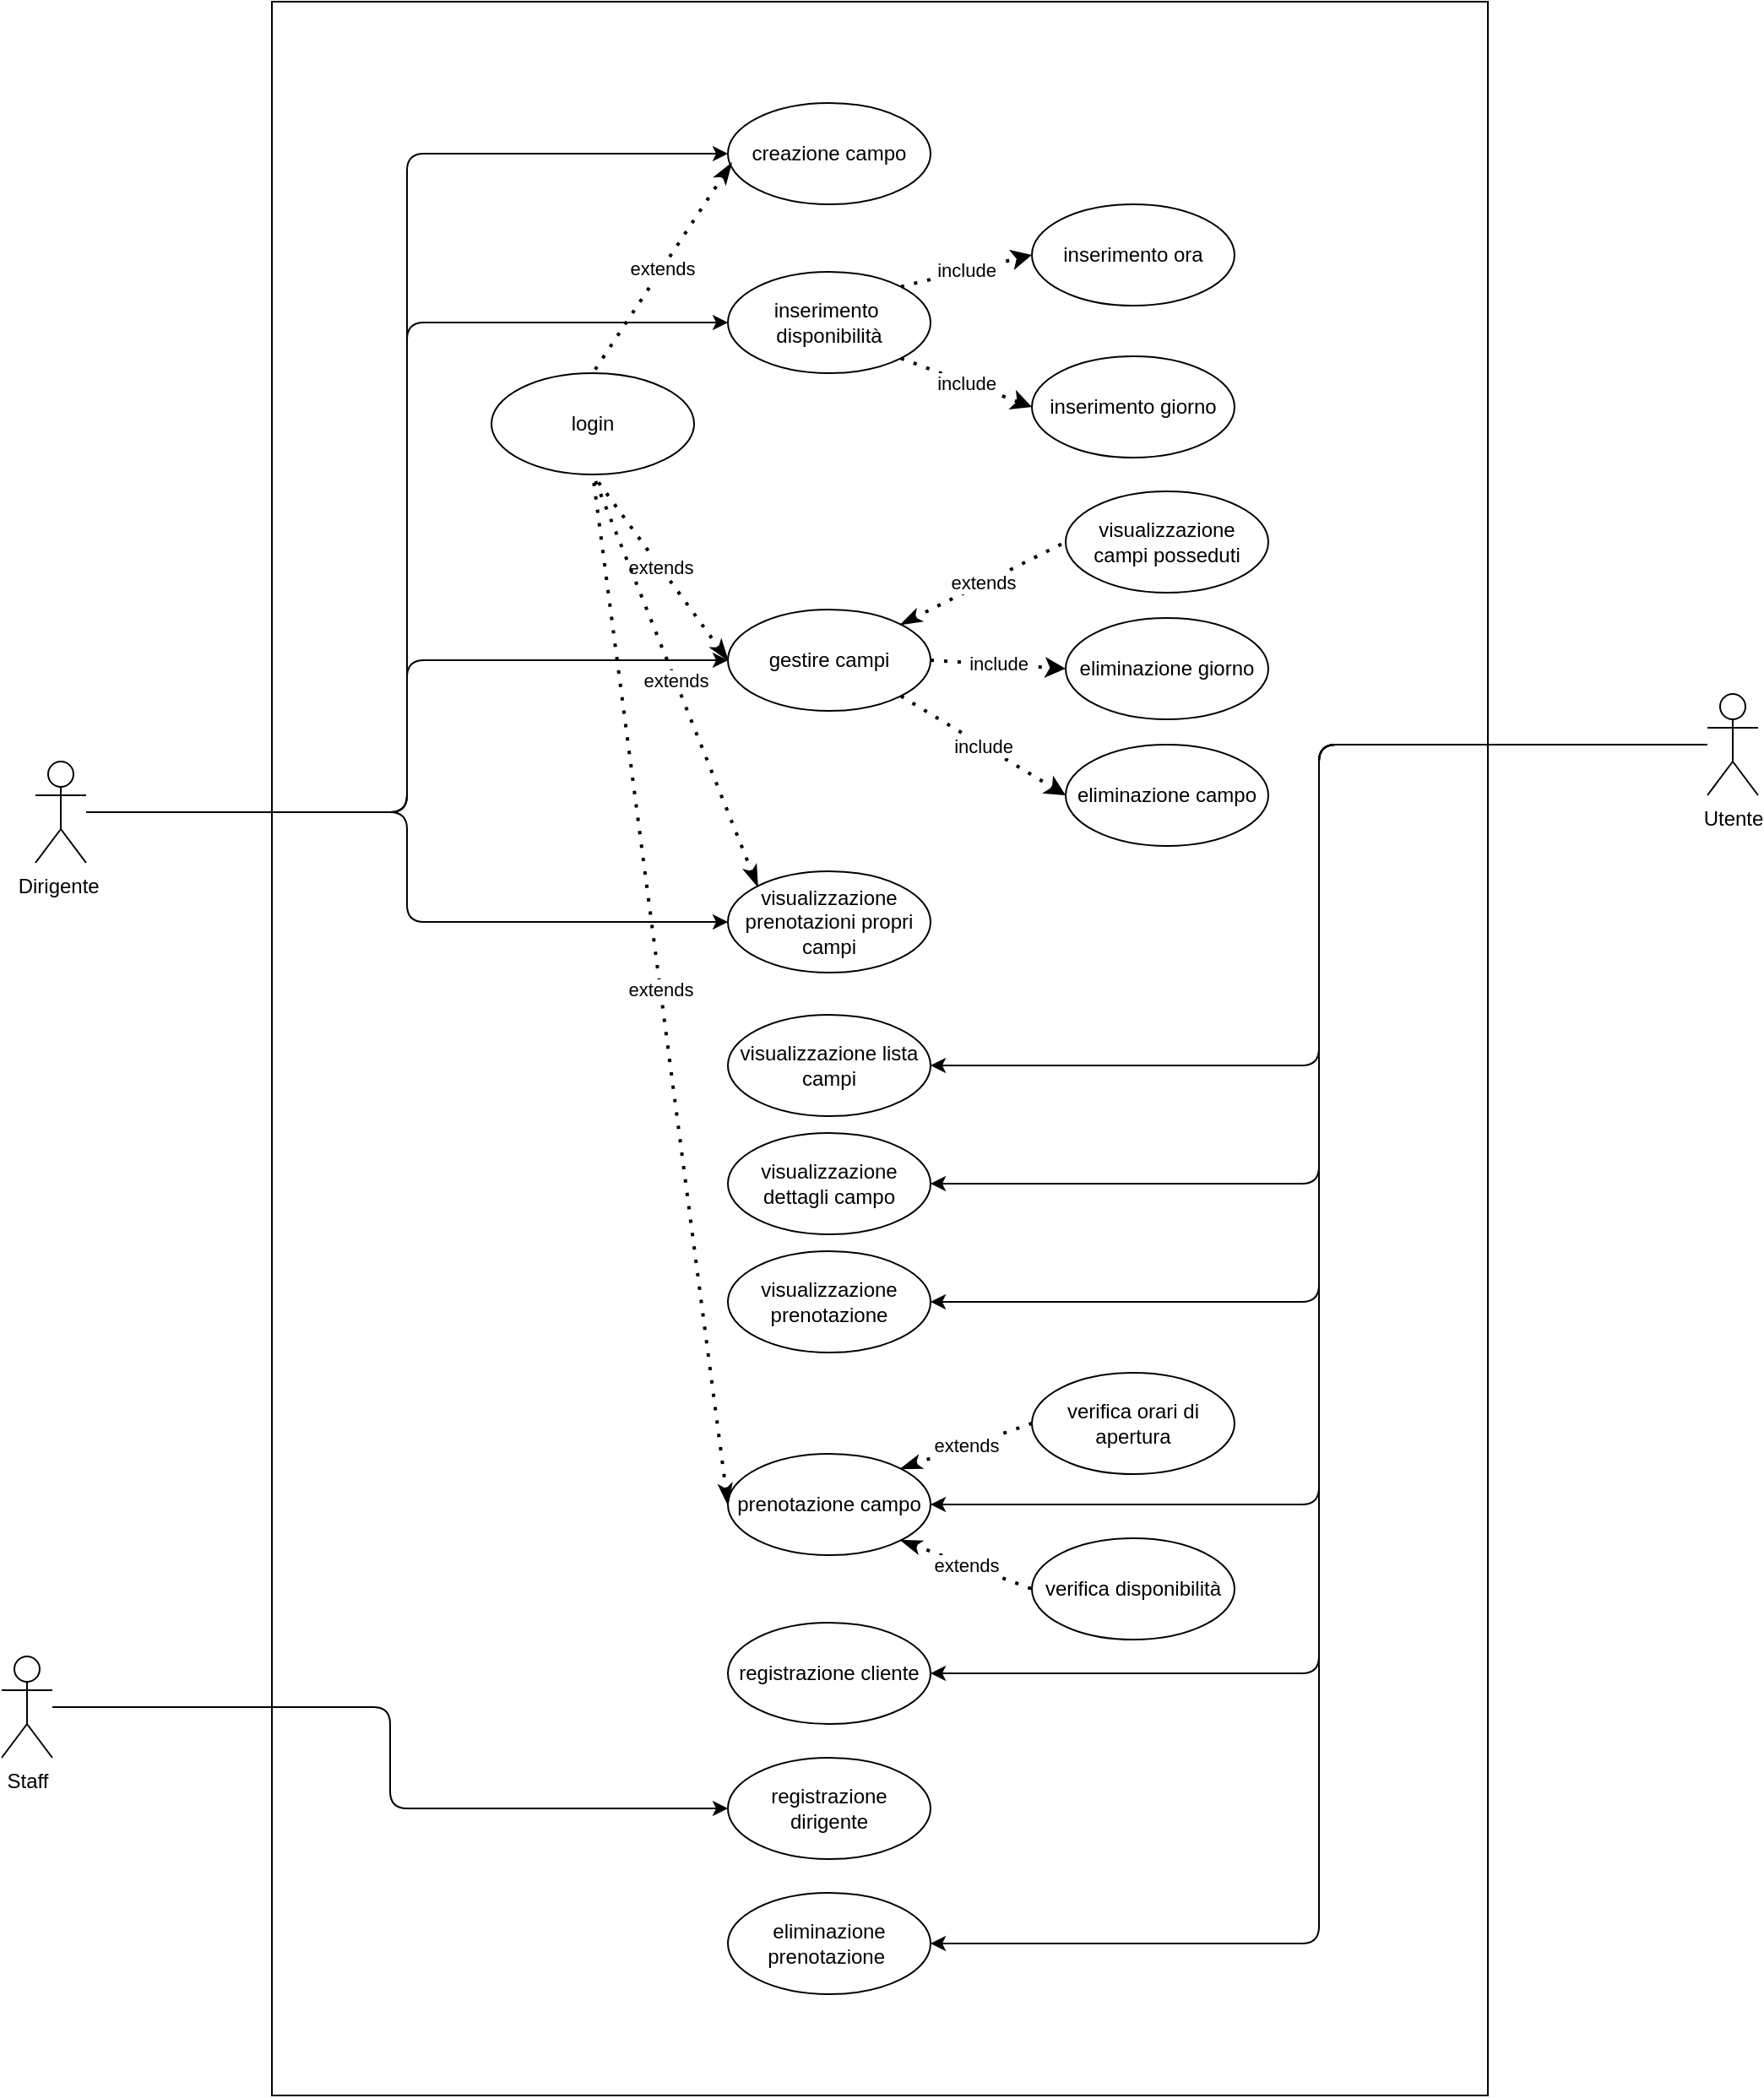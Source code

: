<mxfile version="17.4.3" type="github"><diagram id="a1Wmgg-ZGN6vvbAoqb3c" name="Page-1"><mxGraphModel dx="1577" dy="927" grid="1" gridSize="10" guides="1" tooltips="1" connect="1" arrows="1" fold="1" page="1" pageScale="1" pageWidth="1169" pageHeight="1654" math="0" shadow="0"><root><mxCell id="0"/><mxCell id="1" parent="0"/><mxCell id="77otiqEumh42gVFIYEcG-1" value="" style="rounded=0;whiteSpace=wrap;html=1;" vertex="1" parent="1"><mxGeometry x="240" y="50" width="720" height="1240" as="geometry"/></mxCell><mxCell id="77otiqEumh42gVFIYEcG-2" value="creazione campo" style="ellipse;whiteSpace=wrap;html=1;" vertex="1" parent="1"><mxGeometry x="510" y="110" width="120" height="60" as="geometry"/></mxCell><mxCell id="77otiqEumh42gVFIYEcG-3" value="inserimento ora" style="ellipse;whiteSpace=wrap;html=1;" vertex="1" parent="1"><mxGeometry x="690" y="170" width="120" height="60" as="geometry"/></mxCell><mxCell id="77otiqEumh42gVFIYEcG-4" value="inserimento giorno" style="ellipse;whiteSpace=wrap;html=1;" vertex="1" parent="1"><mxGeometry x="690" y="260" width="120" height="60" as="geometry"/></mxCell><mxCell id="77otiqEumh42gVFIYEcG-5" value="inserimento&amp;nbsp; disponibilità" style="ellipse;whiteSpace=wrap;html=1;" vertex="1" parent="1"><mxGeometry x="510" y="210" width="120" height="60" as="geometry"/></mxCell><mxCell id="77otiqEumh42gVFIYEcG-6" value="include" style="endArrow=classic;dashed=1;html=1;dashPattern=1 3;strokeWidth=2;rounded=0;exitX=1;exitY=1;exitDx=0;exitDy=0;entryX=0;entryY=0.5;entryDx=0;entryDy=0;endFill=1;" edge="1" parent="1" source="77otiqEumh42gVFIYEcG-5" target="77otiqEumh42gVFIYEcG-4"><mxGeometry width="50" height="50" relative="1" as="geometry"><mxPoint x="520" y="350" as="sourcePoint"/><mxPoint x="570" y="300" as="targetPoint"/></mxGeometry></mxCell><mxCell id="77otiqEumh42gVFIYEcG-7" value="include" style="endArrow=classic;dashed=1;html=1;dashPattern=1 3;strokeWidth=2;rounded=0;exitX=1;exitY=0;exitDx=0;exitDy=0;entryX=0;entryY=0.5;entryDx=0;entryDy=0;endFill=1;" edge="1" parent="1" source="77otiqEumh42gVFIYEcG-5" target="77otiqEumh42gVFIYEcG-3"><mxGeometry width="50" height="50" relative="1" as="geometry"><mxPoint x="612.426" y="271.213" as="sourcePoint"/><mxPoint x="700" y="300" as="targetPoint"/></mxGeometry></mxCell><mxCell id="77otiqEumh42gVFIYEcG-8" value="gestire&amp;nbsp;campi" style="ellipse;whiteSpace=wrap;html=1;" vertex="1" parent="1"><mxGeometry x="510" y="410" width="120" height="60" as="geometry"/></mxCell><mxCell id="77otiqEumh42gVFIYEcG-9" value="visualizzazione&lt;br&gt;campi posseduti" style="ellipse;whiteSpace=wrap;html=1;" vertex="1" parent="1"><mxGeometry x="710" y="340" width="120" height="60" as="geometry"/></mxCell><mxCell id="77otiqEumh42gVFIYEcG-10" value="extends" style="endArrow=none;dashed=1;html=1;dashPattern=1 3;strokeWidth=2;rounded=0;exitX=1;exitY=0;exitDx=0;exitDy=0;entryX=0;entryY=0.5;entryDx=0;entryDy=0;endFill=0;startArrow=classicThin;startFill=1;" edge="1" parent="1" source="77otiqEumh42gVFIYEcG-8" target="77otiqEumh42gVFIYEcG-9"><mxGeometry width="50" height="50" relative="1" as="geometry"><mxPoint x="622.426" y="271.213" as="sourcePoint"/><mxPoint x="700" y="300" as="targetPoint"/></mxGeometry></mxCell><mxCell id="77otiqEumh42gVFIYEcG-11" value="eliminazione campo" style="ellipse;whiteSpace=wrap;html=1;" vertex="1" parent="1"><mxGeometry x="710" y="490" width="120" height="60" as="geometry"/></mxCell><mxCell id="77otiqEumh42gVFIYEcG-12" value="eliminazione giorno" style="ellipse;whiteSpace=wrap;html=1;" vertex="1" parent="1"><mxGeometry x="710" y="415" width="120" height="60" as="geometry"/></mxCell><mxCell id="77otiqEumh42gVFIYEcG-15" value="include" style="endArrow=classic;dashed=1;html=1;dashPattern=1 3;strokeWidth=2;rounded=0;exitX=1;exitY=0.5;exitDx=0;exitDy=0;entryX=0;entryY=0.5;entryDx=0;entryDy=0;endFill=1;" edge="1" parent="1" source="77otiqEumh42gVFIYEcG-8" target="77otiqEumh42gVFIYEcG-12"><mxGeometry width="50" height="50" relative="1" as="geometry"><mxPoint x="632.426" y="440.003" as="sourcePoint"/><mxPoint x="710" y="468.79" as="targetPoint"/></mxGeometry></mxCell><mxCell id="77otiqEumh42gVFIYEcG-17" value="include" style="endArrow=classic;dashed=1;html=1;dashPattern=1 3;strokeWidth=2;rounded=0;exitX=1;exitY=1;exitDx=0;exitDy=0;entryX=0;entryY=0.5;entryDx=0;entryDy=0;endFill=1;" edge="1" parent="1" source="77otiqEumh42gVFIYEcG-8" target="77otiqEumh42gVFIYEcG-11"><mxGeometry width="50" height="50" relative="1" as="geometry"><mxPoint x="640" y="450" as="sourcePoint"/><mxPoint x="720" y="455" as="targetPoint"/></mxGeometry></mxCell><mxCell id="77otiqEumh42gVFIYEcG-18" value="visualizzazione&lt;br&gt;prenotazioni propri campi" style="ellipse;whiteSpace=wrap;html=1;" vertex="1" parent="1"><mxGeometry x="510" y="565" width="120" height="60" as="geometry"/></mxCell><mxCell id="77otiqEumh42gVFIYEcG-19" value="visualizzazione lista campi" style="ellipse;whiteSpace=wrap;html=1;" vertex="1" parent="1"><mxGeometry x="510" y="650" width="120" height="60" as="geometry"/></mxCell><mxCell id="77otiqEumh42gVFIYEcG-20" value="visualizzazione dettagli campo" style="ellipse;whiteSpace=wrap;html=1;" vertex="1" parent="1"><mxGeometry x="510" y="720" width="120" height="60" as="geometry"/></mxCell><mxCell id="77otiqEumh42gVFIYEcG-21" value="prenotazione campo" style="ellipse;whiteSpace=wrap;html=1;" vertex="1" parent="1"><mxGeometry x="510" y="910" width="120" height="60" as="geometry"/></mxCell><mxCell id="77otiqEumh42gVFIYEcG-22" value="verifica orari di apertura" style="ellipse;whiteSpace=wrap;html=1;" vertex="1" parent="1"><mxGeometry x="690" y="862" width="120" height="60" as="geometry"/></mxCell><mxCell id="77otiqEumh42gVFIYEcG-23" value="verifica disponibilità" style="ellipse;whiteSpace=wrap;html=1;" vertex="1" parent="1"><mxGeometry x="690" y="960" width="120" height="60" as="geometry"/></mxCell><mxCell id="77otiqEumh42gVFIYEcG-24" value="extends" style="endArrow=none;dashed=1;html=1;dashPattern=1 3;strokeWidth=2;rounded=0;exitX=1;exitY=0;exitDx=0;exitDy=0;entryX=0;entryY=0.5;entryDx=0;entryDy=0;endFill=0;startArrow=classicThin;startFill=1;" edge="1" parent="1" source="77otiqEumh42gVFIYEcG-21" target="77otiqEumh42gVFIYEcG-22"><mxGeometry width="50" height="50" relative="1" as="geometry"><mxPoint x="679.996" y="839.997" as="sourcePoint"/><mxPoint x="777.57" y="791.21" as="targetPoint"/></mxGeometry></mxCell><mxCell id="77otiqEumh42gVFIYEcG-25" value="extends" style="endArrow=none;dashed=1;html=1;dashPattern=1 3;strokeWidth=2;rounded=0;exitX=1;exitY=1;exitDx=0;exitDy=0;entryX=0;entryY=0.5;entryDx=0;entryDy=0;endFill=0;startArrow=classicThin;startFill=1;" edge="1" parent="1" source="77otiqEumh42gVFIYEcG-21" target="77otiqEumh42gVFIYEcG-23"><mxGeometry width="50" height="50" relative="1" as="geometry"><mxPoint x="632.426" y="438.787" as="sourcePoint"/><mxPoint x="730" y="390" as="targetPoint"/></mxGeometry></mxCell><mxCell id="77otiqEumh42gVFIYEcG-26" value="login" style="ellipse;whiteSpace=wrap;html=1;" vertex="1" parent="1"><mxGeometry x="370" y="270" width="120" height="60" as="geometry"/></mxCell><mxCell id="77otiqEumh42gVFIYEcG-27" value="extends" style="endArrow=none;dashed=1;html=1;dashPattern=1 3;strokeWidth=2;rounded=0;exitX=0.017;exitY=0.597;exitDx=0;exitDy=0;endFill=0;startArrow=classicThin;startFill=1;entryX=0.5;entryY=0;entryDx=0;entryDy=0;exitPerimeter=0;" edge="1" parent="1" source="77otiqEumh42gVFIYEcG-2" target="77otiqEumh42gVFIYEcG-26"><mxGeometry width="50" height="50" relative="1" as="geometry"><mxPoint x="622.426" y="428.787" as="sourcePoint"/><mxPoint x="720.0" y="380" as="targetPoint"/></mxGeometry></mxCell><mxCell id="77otiqEumh42gVFIYEcG-28" value="extends" style="endArrow=none;dashed=1;html=1;dashPattern=1 3;strokeWidth=2;rounded=0;exitX=0;exitY=0.5;exitDx=0;exitDy=0;endFill=0;startArrow=classicThin;startFill=1;entryX=0.5;entryY=1;entryDx=0;entryDy=0;" edge="1" parent="1" source="77otiqEumh42gVFIYEcG-8" target="77otiqEumh42gVFIYEcG-26"><mxGeometry width="50" height="50" relative="1" as="geometry"><mxPoint x="522.04" y="155.82" as="sourcePoint"/><mxPoint x="440" y="280" as="targetPoint"/></mxGeometry></mxCell><mxCell id="77otiqEumh42gVFIYEcG-30" value="extends" style="endArrow=none;dashed=1;html=1;dashPattern=1 3;strokeWidth=2;rounded=0;exitX=0;exitY=0;exitDx=0;exitDy=0;endFill=0;startArrow=classicThin;startFill=1;entryX=0.5;entryY=1;entryDx=0;entryDy=0;" edge="1" parent="1" source="77otiqEumh42gVFIYEcG-18" target="77otiqEumh42gVFIYEcG-26"><mxGeometry width="50" height="50" relative="1" as="geometry"><mxPoint x="530.0" y="460" as="sourcePoint"/><mxPoint x="450" y="350" as="targetPoint"/></mxGeometry></mxCell><mxCell id="77otiqEumh42gVFIYEcG-31" value="extends" style="endArrow=none;dashed=1;html=1;dashPattern=1 3;strokeWidth=2;rounded=0;exitX=0;exitY=0.5;exitDx=0;exitDy=0;endFill=0;startArrow=classicThin;startFill=1;entryX=0.5;entryY=1;entryDx=0;entryDy=0;" edge="1" parent="1" source="77otiqEumh42gVFIYEcG-21" target="77otiqEumh42gVFIYEcG-26"><mxGeometry width="50" height="50" relative="1" as="geometry"><mxPoint x="540.0" y="470" as="sourcePoint"/><mxPoint x="460" y="360" as="targetPoint"/></mxGeometry></mxCell><mxCell id="77otiqEumh42gVFIYEcG-32" value="registrazione cliente" style="ellipse;whiteSpace=wrap;html=1;" vertex="1" parent="1"><mxGeometry x="510" y="1010" width="120" height="60" as="geometry"/></mxCell><mxCell id="77otiqEumh42gVFIYEcG-34" value="registrazione dirigente" style="ellipse;whiteSpace=wrap;html=1;" vertex="1" parent="1"><mxGeometry x="510" y="1090" width="120" height="60" as="geometry"/></mxCell><mxCell id="77otiqEumh42gVFIYEcG-38" style="edgeStyle=orthogonalEdgeStyle;rounded=1;orthogonalLoop=1;jettySize=auto;html=1;startArrow=none;startFill=0;endArrow=classic;endFill=1;entryX=0;entryY=0.5;entryDx=0;entryDy=0;" edge="1" parent="1" source="77otiqEumh42gVFIYEcG-35" target="77otiqEumh42gVFIYEcG-2"><mxGeometry relative="1" as="geometry"><mxPoint x="280" y="706.667" as="targetPoint"/></mxGeometry></mxCell><mxCell id="77otiqEumh42gVFIYEcG-39" style="edgeStyle=orthogonalEdgeStyle;rounded=1;orthogonalLoop=1;jettySize=auto;html=1;entryX=0;entryY=0.5;entryDx=0;entryDy=0;startArrow=none;startFill=0;endArrow=classic;endFill=1;" edge="1" parent="1" source="77otiqEumh42gVFIYEcG-35" target="77otiqEumh42gVFIYEcG-5"><mxGeometry relative="1" as="geometry"/></mxCell><mxCell id="77otiqEumh42gVFIYEcG-40" style="edgeStyle=orthogonalEdgeStyle;rounded=1;orthogonalLoop=1;jettySize=auto;html=1;entryX=0;entryY=0.5;entryDx=0;entryDy=0;startArrow=none;startFill=0;endArrow=classic;endFill=1;" edge="1" parent="1" source="77otiqEumh42gVFIYEcG-35" target="77otiqEumh42gVFIYEcG-8"><mxGeometry relative="1" as="geometry"/></mxCell><mxCell id="77otiqEumh42gVFIYEcG-41" style="edgeStyle=orthogonalEdgeStyle;rounded=1;orthogonalLoop=1;jettySize=auto;html=1;entryX=0;entryY=0.5;entryDx=0;entryDy=0;startArrow=none;startFill=0;endArrow=classic;endFill=1;" edge="1" parent="1" source="77otiqEumh42gVFIYEcG-35" target="77otiqEumh42gVFIYEcG-18"><mxGeometry relative="1" as="geometry"/></mxCell><mxCell id="77otiqEumh42gVFIYEcG-35" value="Dirigente&amp;nbsp;" style="shape=umlActor;verticalLabelPosition=bottom;verticalAlign=top;html=1;outlineConnect=0;" vertex="1" parent="1"><mxGeometry x="100" y="500" width="30" height="60" as="geometry"/></mxCell><mxCell id="77otiqEumh42gVFIYEcG-42" value="visualizzazione&lt;br&gt;&amp;nbsp;prenotazione&amp;nbsp;" style="ellipse;whiteSpace=wrap;html=1;" vertex="1" parent="1"><mxGeometry x="510" y="790" width="120" height="60" as="geometry"/></mxCell><mxCell id="77otiqEumh42gVFIYEcG-43" value="eliminazione prenotazione&amp;nbsp;" style="ellipse;whiteSpace=wrap;html=1;" vertex="1" parent="1"><mxGeometry x="510" y="1170" width="120" height="60" as="geometry"/></mxCell><mxCell id="77otiqEumh42gVFIYEcG-46" style="edgeStyle=orthogonalEdgeStyle;rounded=1;orthogonalLoop=1;jettySize=auto;html=1;entryX=1;entryY=0.5;entryDx=0;entryDy=0;startArrow=none;startFill=0;endArrow=classic;endFill=1;" edge="1" parent="1" source="77otiqEumh42gVFIYEcG-45" target="77otiqEumh42gVFIYEcG-19"><mxGeometry relative="1" as="geometry"/></mxCell><mxCell id="77otiqEumh42gVFIYEcG-47" style="edgeStyle=orthogonalEdgeStyle;rounded=1;orthogonalLoop=1;jettySize=auto;html=1;entryX=1;entryY=0.5;entryDx=0;entryDy=0;startArrow=none;startFill=0;endArrow=classic;endFill=1;" edge="1" parent="1" source="77otiqEumh42gVFIYEcG-45" target="77otiqEumh42gVFIYEcG-20"><mxGeometry relative="1" as="geometry"/></mxCell><mxCell id="77otiqEumh42gVFIYEcG-48" style="edgeStyle=orthogonalEdgeStyle;rounded=1;orthogonalLoop=1;jettySize=auto;html=1;entryX=1;entryY=0.5;entryDx=0;entryDy=0;startArrow=none;startFill=0;endArrow=classic;endFill=1;" edge="1" parent="1" source="77otiqEumh42gVFIYEcG-45" target="77otiqEumh42gVFIYEcG-42"><mxGeometry relative="1" as="geometry"/></mxCell><mxCell id="77otiqEumh42gVFIYEcG-49" style="edgeStyle=orthogonalEdgeStyle;rounded=1;orthogonalLoop=1;jettySize=auto;html=1;entryX=1;entryY=0.5;entryDx=0;entryDy=0;startArrow=none;startFill=0;endArrow=classic;endFill=1;" edge="1" parent="1" source="77otiqEumh42gVFIYEcG-45" target="77otiqEumh42gVFIYEcG-21"><mxGeometry relative="1" as="geometry"/></mxCell><mxCell id="77otiqEumh42gVFIYEcG-50" style="edgeStyle=orthogonalEdgeStyle;rounded=1;orthogonalLoop=1;jettySize=auto;html=1;entryX=1;entryY=0.5;entryDx=0;entryDy=0;startArrow=none;startFill=0;endArrow=classic;endFill=1;" edge="1" parent="1" source="77otiqEumh42gVFIYEcG-45" target="77otiqEumh42gVFIYEcG-32"><mxGeometry relative="1" as="geometry"/></mxCell><mxCell id="77otiqEumh42gVFIYEcG-51" style="edgeStyle=orthogonalEdgeStyle;rounded=1;orthogonalLoop=1;jettySize=auto;html=1;entryX=1;entryY=0.5;entryDx=0;entryDy=0;startArrow=none;startFill=0;endArrow=classic;endFill=1;" edge="1" parent="1" source="77otiqEumh42gVFIYEcG-45" target="77otiqEumh42gVFIYEcG-43"><mxGeometry relative="1" as="geometry"/></mxCell><mxCell id="77otiqEumh42gVFIYEcG-45" value="Utente" style="shape=umlActor;verticalLabelPosition=bottom;verticalAlign=top;html=1;outlineConnect=0;" vertex="1" parent="1"><mxGeometry x="1090" y="460" width="30" height="60" as="geometry"/></mxCell><mxCell id="77otiqEumh42gVFIYEcG-53" style="edgeStyle=orthogonalEdgeStyle;rounded=1;orthogonalLoop=1;jettySize=auto;html=1;startArrow=none;startFill=0;endArrow=classic;endFill=1;" edge="1" parent="1" source="77otiqEumh42gVFIYEcG-52" target="77otiqEumh42gVFIYEcG-34"><mxGeometry relative="1" as="geometry"/></mxCell><mxCell id="77otiqEumh42gVFIYEcG-52" value="Staff" style="shape=umlActor;verticalLabelPosition=bottom;verticalAlign=top;html=1;outlineConnect=0;" vertex="1" parent="1"><mxGeometry x="80" y="1030" width="30" height="60" as="geometry"/></mxCell></root></mxGraphModel></diagram></mxfile>